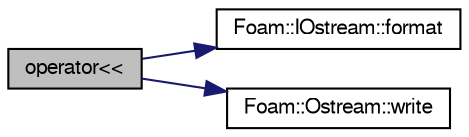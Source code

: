 digraph "operator&lt;&lt;"
{
  bgcolor="transparent";
  edge [fontname="FreeSans",fontsize="10",labelfontname="FreeSans",labelfontsize="10"];
  node [fontname="FreeSans",fontsize="10",shape=record];
  rankdir="LR";
  Node1 [label="operator\<\<",height=0.2,width=0.4,color="black", fillcolor="grey75", style="filled" fontcolor="black"];
  Node1 -> Node2 [color="midnightblue",fontsize="10",style="solid",fontname="FreeSans"];
  Node2 [label="Foam::IOstream::format",height=0.2,width=0.4,color="black",URL="$a01149.html#a1e2dd3d90088c6d1ed0a27bd75d814fb",tooltip="Return current stream format. "];
  Node1 -> Node3 [color="midnightblue",fontsize="10",style="solid",fontname="FreeSans"];
  Node3 [label="Foam::Ostream::write",height=0.2,width=0.4,color="black",URL="$a01687.html#a81a19ad9e4098b4701cc8bab9a59d78b",tooltip="Write next token to stream. "];
}
